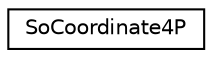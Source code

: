 digraph "Graphical Class Hierarchy"
{
 // LATEX_PDF_SIZE
  edge [fontname="Helvetica",fontsize="10",labelfontname="Helvetica",labelfontsize="10"];
  node [fontname="Helvetica",fontsize="10",shape=record];
  rankdir="LR";
  Node0 [label="SoCoordinate4P",height=0.2,width=0.4,color="black", fillcolor="white", style="filled",URL="$classSoCoordinate4P.html",tooltip=" "];
}
